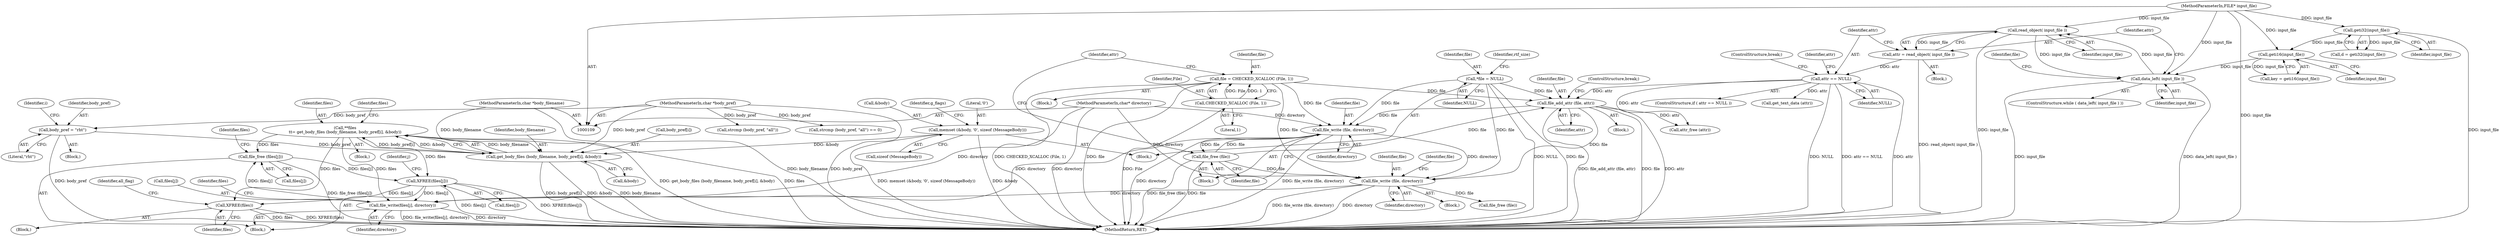 digraph "0_tnef_8dccf79857ceeb7a6d3e42c1e762e7b865d5344d_1@API" {
"1000402" [label="(Call,file_free (files[j]))"];
"1000374" [label="(Call,**files\n\t\t= get_body_files (body_filename, body_pref[i], &body))"];
"1000376" [label="(Call,get_body_files (body_filename, body_pref[i], &body))"];
"1000112" [label="(MethodParameterIn,char *body_filename)"];
"1000363" [label="(Call,body_pref = \"rht\")"];
"1000113" [label="(MethodParameterIn,char *body_pref)"];
"1000135" [label="(Call,memset (&body, '\0', sizeof (MessageBody)))"];
"1000397" [label="(Call,file_write(files[j], directory))"];
"1000406" [label="(Call,XFREE(files[j]))"];
"1000402" [label="(Call,file_free (files[j]))"];
"1000188" [label="(Call,file_write (file, directory))"];
"1000312" [label="(Call,file_add_attr (file, attr))"];
"1000195" [label="(Call,file = CHECKED_XCALLOC (File, 1))"];
"1000197" [label="(Call,CHECKED_XCALLOC (File, 1))"];
"1000191" [label="(Call,file_free (file))"];
"1000123" [label="(Call,*file = NULL)"];
"1000174" [label="(Call,attr == NULL)"];
"1000169" [label="(Call,attr = read_object( input_file ))"];
"1000171" [label="(Call,read_object( input_file ))"];
"1000166" [label="(Call,data_left( input_file ))"];
"1000160" [label="(Call,geti16(input_file))"];
"1000146" [label="(Call,geti32(input_file))"];
"1000110" [label="(MethodParameterIn,FILE* input_file)"];
"1000111" [label="(MethodParameterIn,char* directory)"];
"1000333" [label="(Call,file_write (file, directory))"];
"1000410" [label="(Call,XFREE(files))"];
"1000204" [label="(Block,)"];
"1000124" [label="(Identifier,file)"];
"1000177" [label="(ControlStructure,break;)"];
"1000385" [label="(Block,)"];
"1000359" [label="(Block,)"];
"1000406" [label="(Call,XFREE(files[j]))"];
"1000166" [label="(Call,data_left( input_file ))"];
"1000335" [label="(Identifier,directory)"];
"1000187" [label="(Block,)"];
"1000364" [label="(Identifier,body_pref)"];
"1000375" [label="(Identifier,files)"];
"1000135" [label="(Call,memset (&body, '\0', sizeof (MessageBody)))"];
"1000332" [label="(Block,)"];
"1000139" [label="(Call,sizeof (MessageBody))"];
"1000175" [label="(Identifier,attr)"];
"1000312" [label="(Call,file_add_attr (file, attr))"];
"1000355" [label="(Call,strcmp (body_pref, \"all\"))"];
"1000188" [label="(Call,file_write (file, directory))"];
"1000172" [label="(Identifier,input_file)"];
"1000404" [label="(Identifier,files)"];
"1000181" [label="(Identifier,attr)"];
"1000199" [label="(Literal,1)"];
"1000165" [label="(ControlStructure,while ( data_left( input_file ) ))"];
"1000460" [label="(MethodReturn,RET)"];
"1000173" [label="(ControlStructure,if ( attr == NULL ))"];
"1000194" [label="(Block,)"];
"1000336" [label="(Call,file_free (file))"];
"1000168" [label="(Block,)"];
"1000123" [label="(Call,*file = NULL)"];
"1000115" [label="(Block,)"];
"1000381" [label="(Call,&body)"];
"1000333" [label="(Call,file_write (file, directory))"];
"1000191" [label="(Call,file_free (file))"];
"1000198" [label="(Identifier,File)"];
"1000217" [label="(Call,get_text_data (attr))"];
"1000138" [label="(Literal,'\0')"];
"1000410" [label="(Call,XFREE(files))"];
"1000144" [label="(Call,d = geti32(input_file))"];
"1000189" [label="(Identifier,file)"];
"1000376" [label="(Call,get_body_files (body_filename, body_pref[i], &body))"];
"1000384" [label="(Identifier,files)"];
"1000326" [label="(Call,attr_free (attr))"];
"1000396" [label="(Block,)"];
"1000334" [label="(Identifier,file)"];
"1000169" [label="(Call,attr = read_object( input_file ))"];
"1000190" [label="(Identifier,directory)"];
"1000161" [label="(Identifier,input_file)"];
"1000411" [label="(Identifier,files)"];
"1000195" [label="(Call,file = CHECKED_XCALLOC (File, 1))"];
"1000314" [label="(Identifier,attr)"];
"1000337" [label="(Identifier,file)"];
"1000142" [label="(Identifier,g_flags)"];
"1000377" [label="(Identifier,body_filename)"];
"1000110" [label="(MethodParameterIn,FILE* input_file)"];
"1000315" [label="(ControlStructure,break;)"];
"1000197" [label="(Call,CHECKED_XCALLOC (File, 1))"];
"1000374" [label="(Call,**files\n\t\t= get_body_files (body_filename, body_pref[i], &body))"];
"1000363" [label="(Call,body_pref = \"rht\")"];
"1000176" [label="(Identifier,NULL)"];
"1000407" [label="(Call,files[j])"];
"1000170" [label="(Identifier,attr)"];
"1000146" [label="(Call,geti32(input_file))"];
"1000112" [label="(MethodParameterIn,char *body_filename)"];
"1000158" [label="(Call,key = geti16(input_file))"];
"1000196" [label="(Identifier,file)"];
"1000365" [label="(Literal,\"rht\")"];
"1000401" [label="(Identifier,directory)"];
"1000147" [label="(Identifier,input_file)"];
"1000414" [label="(Identifier,all_flag)"];
"1000192" [label="(Identifier,file)"];
"1000378" [label="(Call,body_pref[i])"];
"1000128" [label="(Identifier,rtf_size)"];
"1000372" [label="(Block,)"];
"1000313" [label="(Identifier,file)"];
"1000368" [label="(Identifier,i)"];
"1000125" [label="(Identifier,NULL)"];
"1000354" [label="(Call,strcmp (body_pref, \"all\") == 0)"];
"1000174" [label="(Call,attr == NULL)"];
"1000408" [label="(Identifier,files)"];
"1000171" [label="(Call,read_object( input_file ))"];
"1000395" [label="(Identifier,j)"];
"1000397" [label="(Call,file_write(files[j], directory))"];
"1000402" [label="(Call,file_free (files[j]))"];
"1000111" [label="(MethodParameterIn,char* directory)"];
"1000331" [label="(Identifier,file)"];
"1000113" [label="(MethodParameterIn,char *body_pref)"];
"1000398" [label="(Call,files[j])"];
"1000160" [label="(Call,geti16(input_file))"];
"1000202" [label="(Identifier,attr)"];
"1000167" [label="(Identifier,input_file)"];
"1000403" [label="(Call,files[j])"];
"1000136" [label="(Call,&body)"];
"1000402" -> "1000396"  [label="AST: "];
"1000402" -> "1000403"  [label="CFG: "];
"1000403" -> "1000402"  [label="AST: "];
"1000408" -> "1000402"  [label="CFG: "];
"1000402" -> "1000460"  [label="DDG: file_free (files[j])"];
"1000374" -> "1000402"  [label="DDG: files"];
"1000397" -> "1000402"  [label="DDG: files[j]"];
"1000402" -> "1000406"  [label="DDG: files[j]"];
"1000374" -> "1000372"  [label="AST: "];
"1000374" -> "1000376"  [label="CFG: "];
"1000375" -> "1000374"  [label="AST: "];
"1000376" -> "1000374"  [label="AST: "];
"1000384" -> "1000374"  [label="CFG: "];
"1000374" -> "1000460"  [label="DDG: get_body_files (body_filename, body_pref[i], &body)"];
"1000374" -> "1000460"  [label="DDG: files"];
"1000376" -> "1000374"  [label="DDG: body_filename"];
"1000376" -> "1000374"  [label="DDG: body_pref[i]"];
"1000376" -> "1000374"  [label="DDG: &body"];
"1000374" -> "1000397"  [label="DDG: files"];
"1000374" -> "1000406"  [label="DDG: files"];
"1000374" -> "1000410"  [label="DDG: files"];
"1000376" -> "1000381"  [label="CFG: "];
"1000377" -> "1000376"  [label="AST: "];
"1000378" -> "1000376"  [label="AST: "];
"1000381" -> "1000376"  [label="AST: "];
"1000376" -> "1000460"  [label="DDG: body_filename"];
"1000376" -> "1000460"  [label="DDG: body_pref[i]"];
"1000376" -> "1000460"  [label="DDG: &body"];
"1000112" -> "1000376"  [label="DDG: body_filename"];
"1000363" -> "1000376"  [label="DDG: body_pref"];
"1000113" -> "1000376"  [label="DDG: body_pref"];
"1000135" -> "1000376"  [label="DDG: &body"];
"1000112" -> "1000109"  [label="AST: "];
"1000112" -> "1000460"  [label="DDG: body_filename"];
"1000363" -> "1000359"  [label="AST: "];
"1000363" -> "1000365"  [label="CFG: "];
"1000364" -> "1000363"  [label="AST: "];
"1000365" -> "1000363"  [label="AST: "];
"1000368" -> "1000363"  [label="CFG: "];
"1000363" -> "1000460"  [label="DDG: body_pref"];
"1000113" -> "1000363"  [label="DDG: body_pref"];
"1000113" -> "1000109"  [label="AST: "];
"1000113" -> "1000460"  [label="DDG: body_pref"];
"1000113" -> "1000354"  [label="DDG: body_pref"];
"1000113" -> "1000355"  [label="DDG: body_pref"];
"1000135" -> "1000115"  [label="AST: "];
"1000135" -> "1000139"  [label="CFG: "];
"1000136" -> "1000135"  [label="AST: "];
"1000138" -> "1000135"  [label="AST: "];
"1000139" -> "1000135"  [label="AST: "];
"1000142" -> "1000135"  [label="CFG: "];
"1000135" -> "1000460"  [label="DDG: memset (&body, '\0', sizeof (MessageBody))"];
"1000135" -> "1000460"  [label="DDG: &body"];
"1000397" -> "1000396"  [label="AST: "];
"1000397" -> "1000401"  [label="CFG: "];
"1000398" -> "1000397"  [label="AST: "];
"1000401" -> "1000397"  [label="AST: "];
"1000404" -> "1000397"  [label="CFG: "];
"1000397" -> "1000460"  [label="DDG: file_write(files[j], directory)"];
"1000397" -> "1000460"  [label="DDG: directory"];
"1000406" -> "1000397"  [label="DDG: files[j]"];
"1000188" -> "1000397"  [label="DDG: directory"];
"1000333" -> "1000397"  [label="DDG: directory"];
"1000111" -> "1000397"  [label="DDG: directory"];
"1000406" -> "1000396"  [label="AST: "];
"1000406" -> "1000407"  [label="CFG: "];
"1000407" -> "1000406"  [label="AST: "];
"1000395" -> "1000406"  [label="CFG: "];
"1000406" -> "1000460"  [label="DDG: files[j]"];
"1000406" -> "1000460"  [label="DDG: XFREE(files[j])"];
"1000406" -> "1000410"  [label="DDG: files[j]"];
"1000188" -> "1000187"  [label="AST: "];
"1000188" -> "1000190"  [label="CFG: "];
"1000189" -> "1000188"  [label="AST: "];
"1000190" -> "1000188"  [label="AST: "];
"1000192" -> "1000188"  [label="CFG: "];
"1000188" -> "1000460"  [label="DDG: file_write (file, directory)"];
"1000188" -> "1000460"  [label="DDG: directory"];
"1000312" -> "1000188"  [label="DDG: file"];
"1000195" -> "1000188"  [label="DDG: file"];
"1000191" -> "1000188"  [label="DDG: file"];
"1000123" -> "1000188"  [label="DDG: file"];
"1000111" -> "1000188"  [label="DDG: directory"];
"1000188" -> "1000191"  [label="DDG: file"];
"1000188" -> "1000333"  [label="DDG: directory"];
"1000312" -> "1000204"  [label="AST: "];
"1000312" -> "1000314"  [label="CFG: "];
"1000313" -> "1000312"  [label="AST: "];
"1000314" -> "1000312"  [label="AST: "];
"1000315" -> "1000312"  [label="CFG: "];
"1000312" -> "1000460"  [label="DDG: file_add_attr (file, attr)"];
"1000312" -> "1000460"  [label="DDG: file"];
"1000312" -> "1000460"  [label="DDG: attr"];
"1000195" -> "1000312"  [label="DDG: file"];
"1000191" -> "1000312"  [label="DDG: file"];
"1000123" -> "1000312"  [label="DDG: file"];
"1000174" -> "1000312"  [label="DDG: attr"];
"1000312" -> "1000326"  [label="DDG: attr"];
"1000312" -> "1000333"  [label="DDG: file"];
"1000195" -> "1000194"  [label="AST: "];
"1000195" -> "1000197"  [label="CFG: "];
"1000196" -> "1000195"  [label="AST: "];
"1000197" -> "1000195"  [label="AST: "];
"1000202" -> "1000195"  [label="CFG: "];
"1000195" -> "1000460"  [label="DDG: CHECKED_XCALLOC (File, 1)"];
"1000195" -> "1000460"  [label="DDG: file"];
"1000197" -> "1000195"  [label="DDG: File"];
"1000197" -> "1000195"  [label="DDG: 1"];
"1000195" -> "1000333"  [label="DDG: file"];
"1000197" -> "1000199"  [label="CFG: "];
"1000198" -> "1000197"  [label="AST: "];
"1000199" -> "1000197"  [label="AST: "];
"1000197" -> "1000460"  [label="DDG: File"];
"1000191" -> "1000187"  [label="AST: "];
"1000191" -> "1000192"  [label="CFG: "];
"1000192" -> "1000191"  [label="AST: "];
"1000202" -> "1000191"  [label="CFG: "];
"1000191" -> "1000460"  [label="DDG: file_free (file)"];
"1000191" -> "1000460"  [label="DDG: file"];
"1000191" -> "1000333"  [label="DDG: file"];
"1000123" -> "1000115"  [label="AST: "];
"1000123" -> "1000125"  [label="CFG: "];
"1000124" -> "1000123"  [label="AST: "];
"1000125" -> "1000123"  [label="AST: "];
"1000128" -> "1000123"  [label="CFG: "];
"1000123" -> "1000460"  [label="DDG: NULL"];
"1000123" -> "1000460"  [label="DDG: file"];
"1000123" -> "1000333"  [label="DDG: file"];
"1000174" -> "1000173"  [label="AST: "];
"1000174" -> "1000176"  [label="CFG: "];
"1000175" -> "1000174"  [label="AST: "];
"1000176" -> "1000174"  [label="AST: "];
"1000177" -> "1000174"  [label="CFG: "];
"1000181" -> "1000174"  [label="CFG: "];
"1000174" -> "1000460"  [label="DDG: NULL"];
"1000174" -> "1000460"  [label="DDG: attr == NULL"];
"1000174" -> "1000460"  [label="DDG: attr"];
"1000169" -> "1000174"  [label="DDG: attr"];
"1000174" -> "1000217"  [label="DDG: attr"];
"1000174" -> "1000326"  [label="DDG: attr"];
"1000169" -> "1000168"  [label="AST: "];
"1000169" -> "1000171"  [label="CFG: "];
"1000170" -> "1000169"  [label="AST: "];
"1000171" -> "1000169"  [label="AST: "];
"1000175" -> "1000169"  [label="CFG: "];
"1000169" -> "1000460"  [label="DDG: read_object( input_file )"];
"1000171" -> "1000169"  [label="DDG: input_file"];
"1000171" -> "1000172"  [label="CFG: "];
"1000172" -> "1000171"  [label="AST: "];
"1000171" -> "1000460"  [label="DDG: input_file"];
"1000171" -> "1000166"  [label="DDG: input_file"];
"1000166" -> "1000171"  [label="DDG: input_file"];
"1000110" -> "1000171"  [label="DDG: input_file"];
"1000166" -> "1000165"  [label="AST: "];
"1000166" -> "1000167"  [label="CFG: "];
"1000167" -> "1000166"  [label="AST: "];
"1000170" -> "1000166"  [label="CFG: "];
"1000331" -> "1000166"  [label="CFG: "];
"1000166" -> "1000460"  [label="DDG: data_left( input_file )"];
"1000166" -> "1000460"  [label="DDG: input_file"];
"1000160" -> "1000166"  [label="DDG: input_file"];
"1000110" -> "1000166"  [label="DDG: input_file"];
"1000160" -> "1000158"  [label="AST: "];
"1000160" -> "1000161"  [label="CFG: "];
"1000161" -> "1000160"  [label="AST: "];
"1000158" -> "1000160"  [label="CFG: "];
"1000160" -> "1000158"  [label="DDG: input_file"];
"1000146" -> "1000160"  [label="DDG: input_file"];
"1000110" -> "1000160"  [label="DDG: input_file"];
"1000146" -> "1000144"  [label="AST: "];
"1000146" -> "1000147"  [label="CFG: "];
"1000147" -> "1000146"  [label="AST: "];
"1000144" -> "1000146"  [label="CFG: "];
"1000146" -> "1000460"  [label="DDG: input_file"];
"1000146" -> "1000144"  [label="DDG: input_file"];
"1000110" -> "1000146"  [label="DDG: input_file"];
"1000110" -> "1000109"  [label="AST: "];
"1000110" -> "1000460"  [label="DDG: input_file"];
"1000111" -> "1000109"  [label="AST: "];
"1000111" -> "1000460"  [label="DDG: directory"];
"1000111" -> "1000333"  [label="DDG: directory"];
"1000333" -> "1000332"  [label="AST: "];
"1000333" -> "1000335"  [label="CFG: "];
"1000334" -> "1000333"  [label="AST: "];
"1000335" -> "1000333"  [label="AST: "];
"1000337" -> "1000333"  [label="CFG: "];
"1000333" -> "1000460"  [label="DDG: file_write (file, directory)"];
"1000333" -> "1000460"  [label="DDG: directory"];
"1000333" -> "1000336"  [label="DDG: file"];
"1000410" -> "1000385"  [label="AST: "];
"1000410" -> "1000411"  [label="CFG: "];
"1000411" -> "1000410"  [label="AST: "];
"1000414" -> "1000410"  [label="CFG: "];
"1000410" -> "1000460"  [label="DDG: files"];
"1000410" -> "1000460"  [label="DDG: XFREE(files)"];
}
